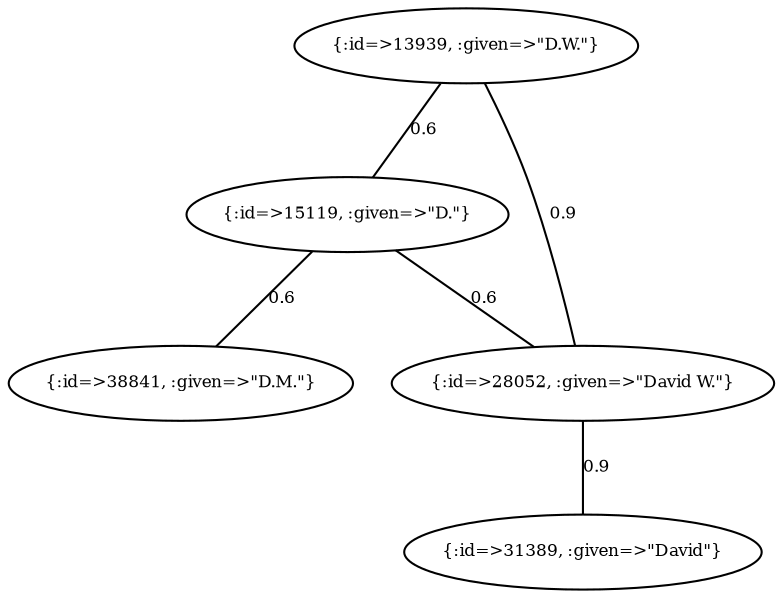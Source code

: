 graph Collector__WeightedGraph {
    "{:id=>13939, :given=>\"D.W.\"}" [
        fontsize = 8,
        label = "{:id=>13939, :given=>\"D.W.\"}"
    ]

    "{:id=>15119, :given=>\"D.\"}" [
        fontsize = 8,
        label = "{:id=>15119, :given=>\"D.\"}"
    ]

    "{:id=>28052, :given=>\"David W.\"}" [
        fontsize = 8,
        label = "{:id=>28052, :given=>\"David W.\"}"
    ]

    "{:id=>31389, :given=>\"David\"}" [
        fontsize = 8,
        label = "{:id=>31389, :given=>\"David\"}"
    ]

    "{:id=>38841, :given=>\"D.M.\"}" [
        fontsize = 8,
        label = "{:id=>38841, :given=>\"D.M.\"}"
    ]

    "{:id=>13939, :given=>\"D.W.\"}" -- "{:id=>15119, :given=>\"D.\"}" [
        fontsize = 8,
        label = 0.6
    ]

    "{:id=>13939, :given=>\"D.W.\"}" -- "{:id=>28052, :given=>\"David W.\"}" [
        fontsize = 8,
        label = 0.9
    ]

    "{:id=>15119, :given=>\"D.\"}" -- "{:id=>28052, :given=>\"David W.\"}" [
        fontsize = 8,
        label = 0.6
    ]

    "{:id=>15119, :given=>\"D.\"}" -- "{:id=>38841, :given=>\"D.M.\"}" [
        fontsize = 8,
        label = 0.6
    ]

    "{:id=>28052, :given=>\"David W.\"}" -- "{:id=>31389, :given=>\"David\"}" [
        fontsize = 8,
        label = 0.9
    ]
}
